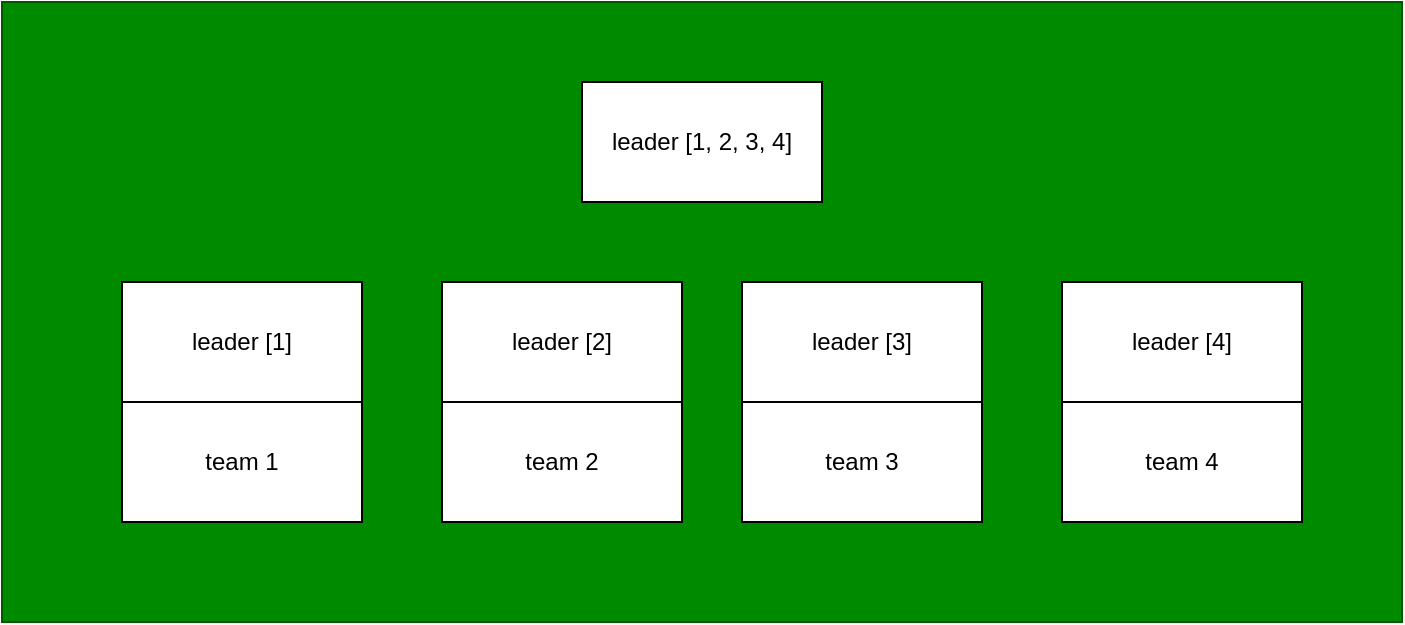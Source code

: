 <mxfile>
    <diagram id="-pQxPm20WDQfmAOmK9-E" name="Page-1">
        <mxGraphModel dx="869" dy="901" grid="1" gridSize="10" guides="1" tooltips="1" connect="1" arrows="1" fold="1" page="1" pageScale="1" pageWidth="850" pageHeight="1100" math="0" shadow="0">
            <root>
                <mxCell id="0"/>
                <mxCell id="1" parent="0"/>
                <mxCell id="11" value="" style="rounded=0;whiteSpace=wrap;html=1;fillColor=#008a00;fontColor=#ffffff;strokeColor=#005700;" vertex="1" parent="1">
                    <mxGeometry x="70" y="100" width="700" height="310" as="geometry"/>
                </mxCell>
                <mxCell id="2" value="team 1" style="rounded=0;whiteSpace=wrap;html=1;" vertex="1" parent="1">
                    <mxGeometry x="130" y="300" width="120" height="60" as="geometry"/>
                </mxCell>
                <mxCell id="3" value="leader [1]" style="rounded=0;whiteSpace=wrap;html=1;" vertex="1" parent="1">
                    <mxGeometry x="130" y="240" width="120" height="60" as="geometry"/>
                </mxCell>
                <mxCell id="4" value="leader [1, 2, 3, 4]" style="rounded=0;whiteSpace=wrap;html=1;" vertex="1" parent="1">
                    <mxGeometry x="360" y="140" width="120" height="60" as="geometry"/>
                </mxCell>
                <mxCell id="5" value="team 2" style="rounded=0;whiteSpace=wrap;html=1;" vertex="1" parent="1">
                    <mxGeometry x="290" y="300" width="120" height="60" as="geometry"/>
                </mxCell>
                <mxCell id="6" value="leader [2]" style="rounded=0;whiteSpace=wrap;html=1;" vertex="1" parent="1">
                    <mxGeometry x="290" y="240" width="120" height="60" as="geometry"/>
                </mxCell>
                <mxCell id="7" value="team 3" style="rounded=0;whiteSpace=wrap;html=1;" vertex="1" parent="1">
                    <mxGeometry x="440" y="300" width="120" height="60" as="geometry"/>
                </mxCell>
                <mxCell id="8" value="leader [3]" style="rounded=0;whiteSpace=wrap;html=1;" vertex="1" parent="1">
                    <mxGeometry x="440" y="240" width="120" height="60" as="geometry"/>
                </mxCell>
                <mxCell id="9" value="team 4" style="rounded=0;whiteSpace=wrap;html=1;" vertex="1" parent="1">
                    <mxGeometry x="600" y="300" width="120" height="60" as="geometry"/>
                </mxCell>
                <mxCell id="10" value="leader [4]" style="rounded=0;whiteSpace=wrap;html=1;" vertex="1" parent="1">
                    <mxGeometry x="600" y="240" width="120" height="60" as="geometry"/>
                </mxCell>
            </root>
        </mxGraphModel>
    </diagram>
</mxfile>